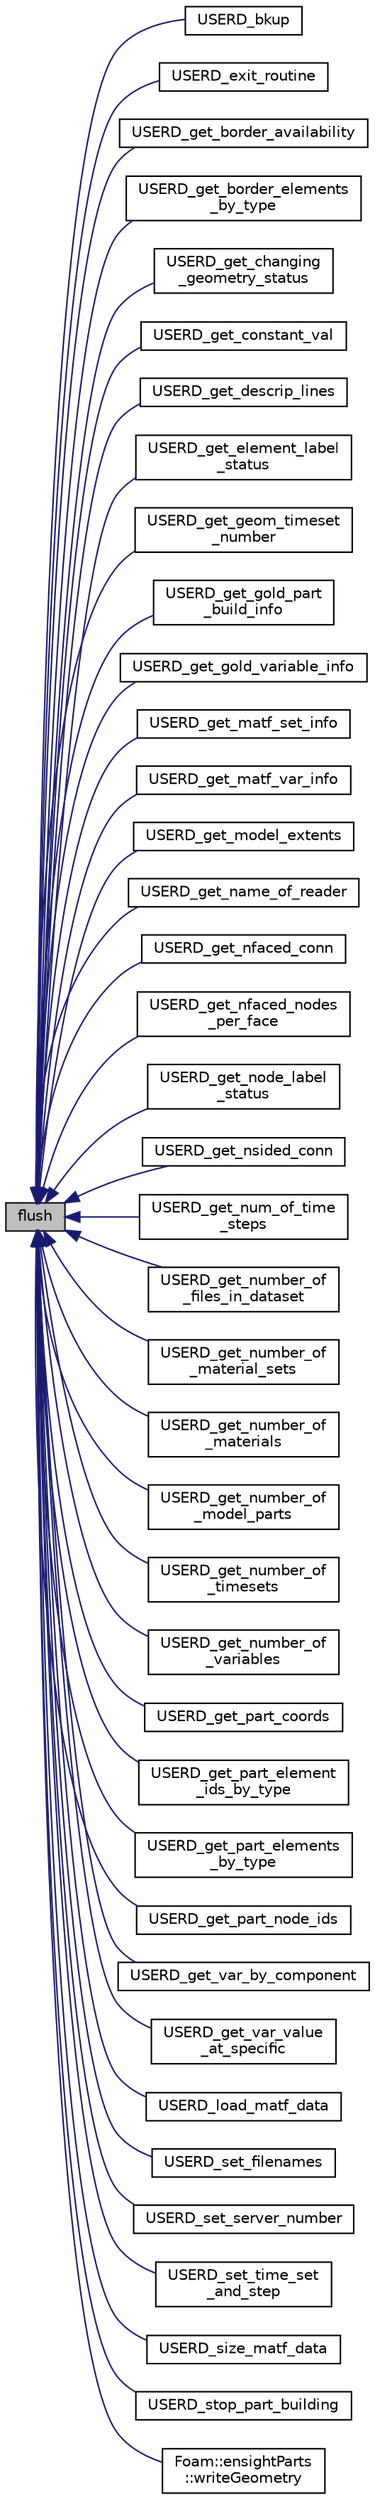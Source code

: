 digraph "flush"
{
  bgcolor="transparent";
  edge [fontname="Helvetica",fontsize="10",labelfontname="Helvetica",labelfontsize="10"];
  node [fontname="Helvetica",fontsize="10",shape=record];
  rankdir="LR";
  Node1 [label="flush",height=0.2,width=0.4,color="black", fillcolor="grey75", style="filled", fontcolor="black"];
  Node1 -> Node2 [dir="back",color="midnightblue",fontsize="10",style="solid",fontname="Helvetica"];
  Node2 [label="USERD_bkup",height=0.2,width=0.4,color="black",URL="$a04323.html#ac4b43d575859e31f4e5b084202b0219e"];
  Node1 -> Node3 [dir="back",color="midnightblue",fontsize="10",style="solid",fontname="Helvetica"];
  Node3 [label="USERD_exit_routine",height=0.2,width=0.4,color="black",URL="$a04324.html#a94810c3ce36acf609b4a9db1a23fd62b"];
  Node1 -> Node4 [dir="back",color="midnightblue",fontsize="10",style="solid",fontname="Helvetica"];
  Node4 [label="USERD_get_border_availability",height=0.2,width=0.4,color="black",URL="$a04325.html#a65e3e16d25066320e78397b6be3ff024"];
  Node1 -> Node5 [dir="back",color="midnightblue",fontsize="10",style="solid",fontname="Helvetica"];
  Node5 [label="USERD_get_border_elements\l_by_type",height=0.2,width=0.4,color="black",URL="$a04326.html#aaf19bfcbbe0586e164e3b65d1f6de370"];
  Node1 -> Node6 [dir="back",color="midnightblue",fontsize="10",style="solid",fontname="Helvetica"];
  Node6 [label="USERD_get_changing\l_geometry_status",height=0.2,width=0.4,color="black",URL="$a04327.html#a4a5c58a6083ac279d3366b5f103333d7"];
  Node1 -> Node7 [dir="back",color="midnightblue",fontsize="10",style="solid",fontname="Helvetica"];
  Node7 [label="USERD_get_constant_val",height=0.2,width=0.4,color="black",URL="$a04328.html#a94948ee078f67879d3f3c934b541c267"];
  Node1 -> Node8 [dir="back",color="midnightblue",fontsize="10",style="solid",fontname="Helvetica"];
  Node8 [label="USERD_get_descrip_lines",height=0.2,width=0.4,color="black",URL="$a04330.html#a9c0289c927d995b891beda31cdef600d"];
  Node1 -> Node9 [dir="back",color="midnightblue",fontsize="10",style="solid",fontname="Helvetica"];
  Node9 [label="USERD_get_element_label\l_status",height=0.2,width=0.4,color="black",URL="$a04331.html#a0189beb391af1242e02d64064cd1a607"];
  Node1 -> Node10 [dir="back",color="midnightblue",fontsize="10",style="solid",fontname="Helvetica"];
  Node10 [label="USERD_get_geom_timeset\l_number",height=0.2,width=0.4,color="black",URL="$a04332.html#a7d39f6b5f3737ce5c47d72d82b3ab202"];
  Node1 -> Node11 [dir="back",color="midnightblue",fontsize="10",style="solid",fontname="Helvetica"];
  Node11 [label="USERD_get_gold_part\l_build_info",height=0.2,width=0.4,color="black",URL="$a04333.html#a512588b506ad4b9e377d387553a7a377"];
  Node1 -> Node12 [dir="back",color="midnightblue",fontsize="10",style="solid",fontname="Helvetica"];
  Node12 [label="USERD_get_gold_variable_info",height=0.2,width=0.4,color="black",URL="$a04334.html#afabd108bc2b1999b1d1209b5ae0fe677"];
  Node1 -> Node13 [dir="back",color="midnightblue",fontsize="10",style="solid",fontname="Helvetica"];
  Node13 [label="USERD_get_matf_set_info",height=0.2,width=0.4,color="black",URL="$a04335.html#aa73086b4c4cbc03092b0d08bd9d39300"];
  Node1 -> Node14 [dir="back",color="midnightblue",fontsize="10",style="solid",fontname="Helvetica"];
  Node14 [label="USERD_get_matf_var_info",height=0.2,width=0.4,color="black",URL="$a04336.html#aa576329958db70653ecb1e749c55c97d"];
  Node1 -> Node15 [dir="back",color="midnightblue",fontsize="10",style="solid",fontname="Helvetica"];
  Node15 [label="USERD_get_model_extents",height=0.2,width=0.4,color="black",URL="$a04338.html#abcf156fe103fa7eb558317f46149dee2"];
  Node1 -> Node16 [dir="back",color="midnightblue",fontsize="10",style="solid",fontname="Helvetica"];
  Node16 [label="USERD_get_name_of_reader",height=0.2,width=0.4,color="black",URL="$a04339.html#aef8a1f3cf7555364a3a1c01b02f9a5a8"];
  Node1 -> Node17 [dir="back",color="midnightblue",fontsize="10",style="solid",fontname="Helvetica"];
  Node17 [label="USERD_get_nfaced_conn",height=0.2,width=0.4,color="black",URL="$a04340.html#a1b4f63effe4e52e37f449c868bd98023"];
  Node1 -> Node18 [dir="back",color="midnightblue",fontsize="10",style="solid",fontname="Helvetica"];
  Node18 [label="USERD_get_nfaced_nodes\l_per_face",height=0.2,width=0.4,color="black",URL="$a04341.html#a8a930a46d2ab9d4e98d44e9009b0d95e"];
  Node1 -> Node19 [dir="back",color="midnightblue",fontsize="10",style="solid",fontname="Helvetica"];
  Node19 [label="USERD_get_node_label\l_status",height=0.2,width=0.4,color="black",URL="$a04342.html#a966616944b32be55787ec0d4696cc2b9"];
  Node1 -> Node20 [dir="back",color="midnightblue",fontsize="10",style="solid",fontname="Helvetica"];
  Node20 [label="USERD_get_nsided_conn",height=0.2,width=0.4,color="black",URL="$a04343.html#a6a7686c6a132d30263b34a33cb07287b"];
  Node1 -> Node21 [dir="back",color="midnightblue",fontsize="10",style="solid",fontname="Helvetica"];
  Node21 [label="USERD_get_num_of_time\l_steps",height=0.2,width=0.4,color="black",URL="$a04344.html#ac2dd210881eeec5d5c9cb77b5f271117"];
  Node1 -> Node22 [dir="back",color="midnightblue",fontsize="10",style="solid",fontname="Helvetica"];
  Node22 [label="USERD_get_number_of\l_files_in_dataset",height=0.2,width=0.4,color="black",URL="$a04345.html#acdbe6d079d6fc259944a4e321755bfe5"];
  Node1 -> Node23 [dir="back",color="midnightblue",fontsize="10",style="solid",fontname="Helvetica"];
  Node23 [label="USERD_get_number_of\l_material_sets",height=0.2,width=0.4,color="black",URL="$a04346.html#a5ad2122c45081dd97a18ef76b0347a6b"];
  Node1 -> Node24 [dir="back",color="midnightblue",fontsize="10",style="solid",fontname="Helvetica"];
  Node24 [label="USERD_get_number_of\l_materials",height=0.2,width=0.4,color="black",URL="$a04347.html#a795957ebb8efe118ca2037de30512061"];
  Node1 -> Node25 [dir="back",color="midnightblue",fontsize="10",style="solid",fontname="Helvetica"];
  Node25 [label="USERD_get_number_of\l_model_parts",height=0.2,width=0.4,color="black",URL="$a04348.html#ad8a970d72e1fe38c0bcbe6febcca1d82"];
  Node1 -> Node26 [dir="back",color="midnightblue",fontsize="10",style="solid",fontname="Helvetica"];
  Node26 [label="USERD_get_number_of\l_timesets",height=0.2,width=0.4,color="black",URL="$a04350.html#ad20513fe515fbfd79fc0193a44dd66da"];
  Node1 -> Node27 [dir="back",color="midnightblue",fontsize="10",style="solid",fontname="Helvetica"];
  Node27 [label="USERD_get_number_of\l_variables",height=0.2,width=0.4,color="black",URL="$a04349.html#a5f28d0b3b9000e2e126ee25ed9191a8b"];
  Node1 -> Node28 [dir="back",color="midnightblue",fontsize="10",style="solid",fontname="Helvetica"];
  Node28 [label="USERD_get_part_coords",height=0.2,width=0.4,color="black",URL="$a04351.html#a1b16b606af4a5b21f22291f37ded082c"];
  Node1 -> Node29 [dir="back",color="midnightblue",fontsize="10",style="solid",fontname="Helvetica"];
  Node29 [label="USERD_get_part_element\l_ids_by_type",height=0.2,width=0.4,color="black",URL="$a04352.html#aa93299ff62132741723536566d4113d7"];
  Node1 -> Node30 [dir="back",color="midnightblue",fontsize="10",style="solid",fontname="Helvetica"];
  Node30 [label="USERD_get_part_elements\l_by_type",height=0.2,width=0.4,color="black",URL="$a04353.html#a2d0b5709972302677b9bced3447ccee4"];
  Node1 -> Node31 [dir="back",color="midnightblue",fontsize="10",style="solid",fontname="Helvetica"];
  Node31 [label="USERD_get_part_node_ids",height=0.2,width=0.4,color="black",URL="$a04354.html#a25a505e7c756d04e81800f24661b8dbe"];
  Node1 -> Node32 [dir="back",color="midnightblue",fontsize="10",style="solid",fontname="Helvetica"];
  Node32 [label="USERD_get_var_by_component",height=0.2,width=0.4,color="black",URL="$a04359.html#a044893c296048b972d2abd38de1aeb3f"];
  Node1 -> Node33 [dir="back",color="midnightblue",fontsize="10",style="solid",fontname="Helvetica"];
  Node33 [label="USERD_get_var_value\l_at_specific",height=0.2,width=0.4,color="black",URL="$a04360.html#a0576a534bca0ec95b0d7bf19d79bfb91"];
  Node1 -> Node34 [dir="back",color="midnightblue",fontsize="10",style="solid",fontname="Helvetica"];
  Node34 [label="USERD_load_matf_data",height=0.2,width=0.4,color="black",URL="$a04361.html#ad0d3ceed9b4045108f5416a4057f23f6"];
  Node1 -> Node35 [dir="back",color="midnightblue",fontsize="10",style="solid",fontname="Helvetica"];
  Node35 [label="USERD_set_filenames",height=0.2,width=0.4,color="black",URL="$a04362.html#a73e62bcf05487bf34312374703ecfed5"];
  Node1 -> Node36 [dir="back",color="midnightblue",fontsize="10",style="solid",fontname="Helvetica"];
  Node36 [label="USERD_set_server_number",height=0.2,width=0.4,color="black",URL="$a04363.html#a0b73ec46bf012876a8a2073311592cd2"];
  Node1 -> Node37 [dir="back",color="midnightblue",fontsize="10",style="solid",fontname="Helvetica"];
  Node37 [label="USERD_set_time_set\l_and_step",height=0.2,width=0.4,color="black",URL="$a04364.html#ae49f50e250aeb725d98b3df431b0f47b"];
  Node1 -> Node38 [dir="back",color="midnightblue",fontsize="10",style="solid",fontname="Helvetica"];
  Node38 [label="USERD_size_matf_data",height=0.2,width=0.4,color="black",URL="$a04365.html#a8af9f69edb3591c358d6103789c3c3f0"];
  Node1 -> Node39 [dir="back",color="midnightblue",fontsize="10",style="solid",fontname="Helvetica"];
  Node39 [label="USERD_stop_part_building",height=0.2,width=0.4,color="black",URL="$a04366.html#a5626eff2e56e80329bdb6b72d6bde38c"];
  Node1 -> Node40 [dir="back",color="midnightblue",fontsize="10",style="solid",fontname="Helvetica"];
  Node40 [label="Foam::ensightParts\l::writeGeometry",height=0.2,width=0.4,color="black",URL="$a00650.html#a718c90405e8b6ab1553bd5893333798f",tooltip="Write the geometry. "];
}
